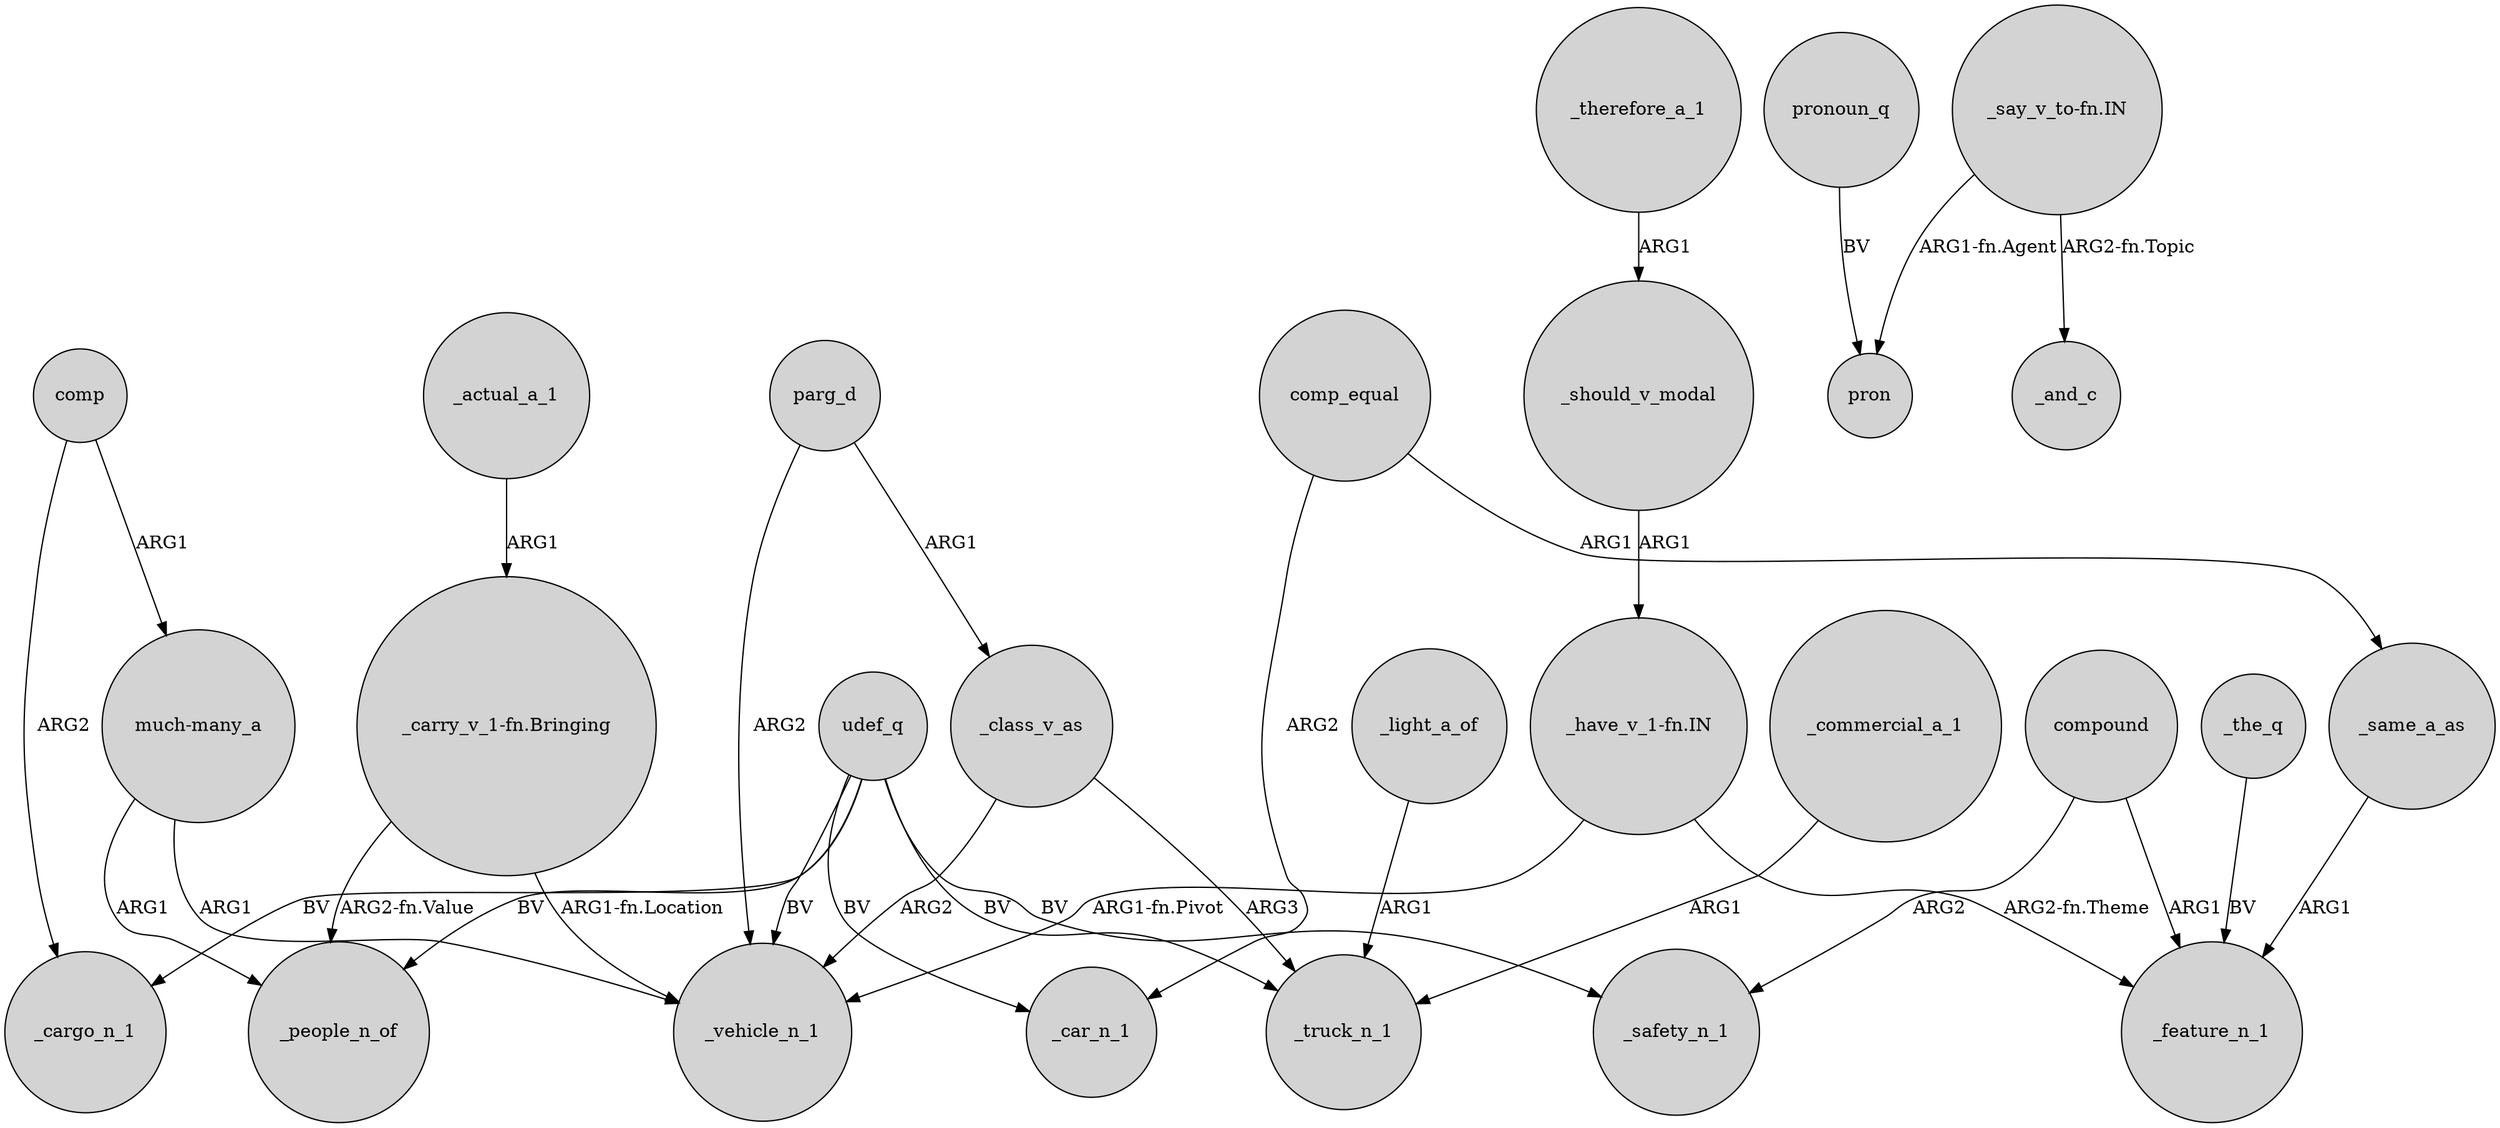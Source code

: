 digraph {
	node [shape=circle style=filled]
	"_carry_v_1-fn.Bringing" -> _vehicle_n_1 [label="ARG1-fn.Location"]
	_actual_a_1 -> "_carry_v_1-fn.Bringing" [label=ARG1]
	"much-many_a" -> _vehicle_n_1 [label=ARG1]
	_same_a_as -> _feature_n_1 [label=ARG1]
	comp_equal -> _car_n_1 [label=ARG2]
	_light_a_of -> _truck_n_1 [label=ARG1]
	udef_q -> _cargo_n_1 [label=BV]
	"much-many_a" -> _people_n_of [label=ARG1]
	udef_q -> _vehicle_n_1 [label=BV]
	_commercial_a_1 -> _truck_n_1 [label=ARG1]
	_should_v_modal -> "_have_v_1-fn.IN" [label=ARG1]
	comp -> _cargo_n_1 [label=ARG2]
	udef_q -> _people_n_of [label=BV]
	pronoun_q -> pron [label=BV]
	_class_v_as -> _vehicle_n_1 [label=ARG2]
	udef_q -> _truck_n_1 [label=BV]
	compound -> _safety_n_1 [label=ARG2]
	comp -> "much-many_a" [label=ARG1]
	comp_equal -> _same_a_as [label=ARG1]
	parg_d -> _vehicle_n_1 [label=ARG2]
	compound -> _feature_n_1 [label=ARG1]
	"_have_v_1-fn.IN" -> _feature_n_1 [label="ARG2-fn.Theme"]
	_class_v_as -> _truck_n_1 [label=ARG3]
	"_say_v_to-fn.IN" -> _and_c [label="ARG2-fn.Topic"]
	udef_q -> _safety_n_1 [label=BV]
	"_say_v_to-fn.IN" -> pron [label="ARG1-fn.Agent"]
	"_have_v_1-fn.IN" -> _vehicle_n_1 [label="ARG1-fn.Pivot"]
	udef_q -> _car_n_1 [label=BV]
	_therefore_a_1 -> _should_v_modal [label=ARG1]
	_the_q -> _feature_n_1 [label=BV]
	parg_d -> _class_v_as [label=ARG1]
	"_carry_v_1-fn.Bringing" -> _people_n_of [label="ARG2-fn.Value"]
}
